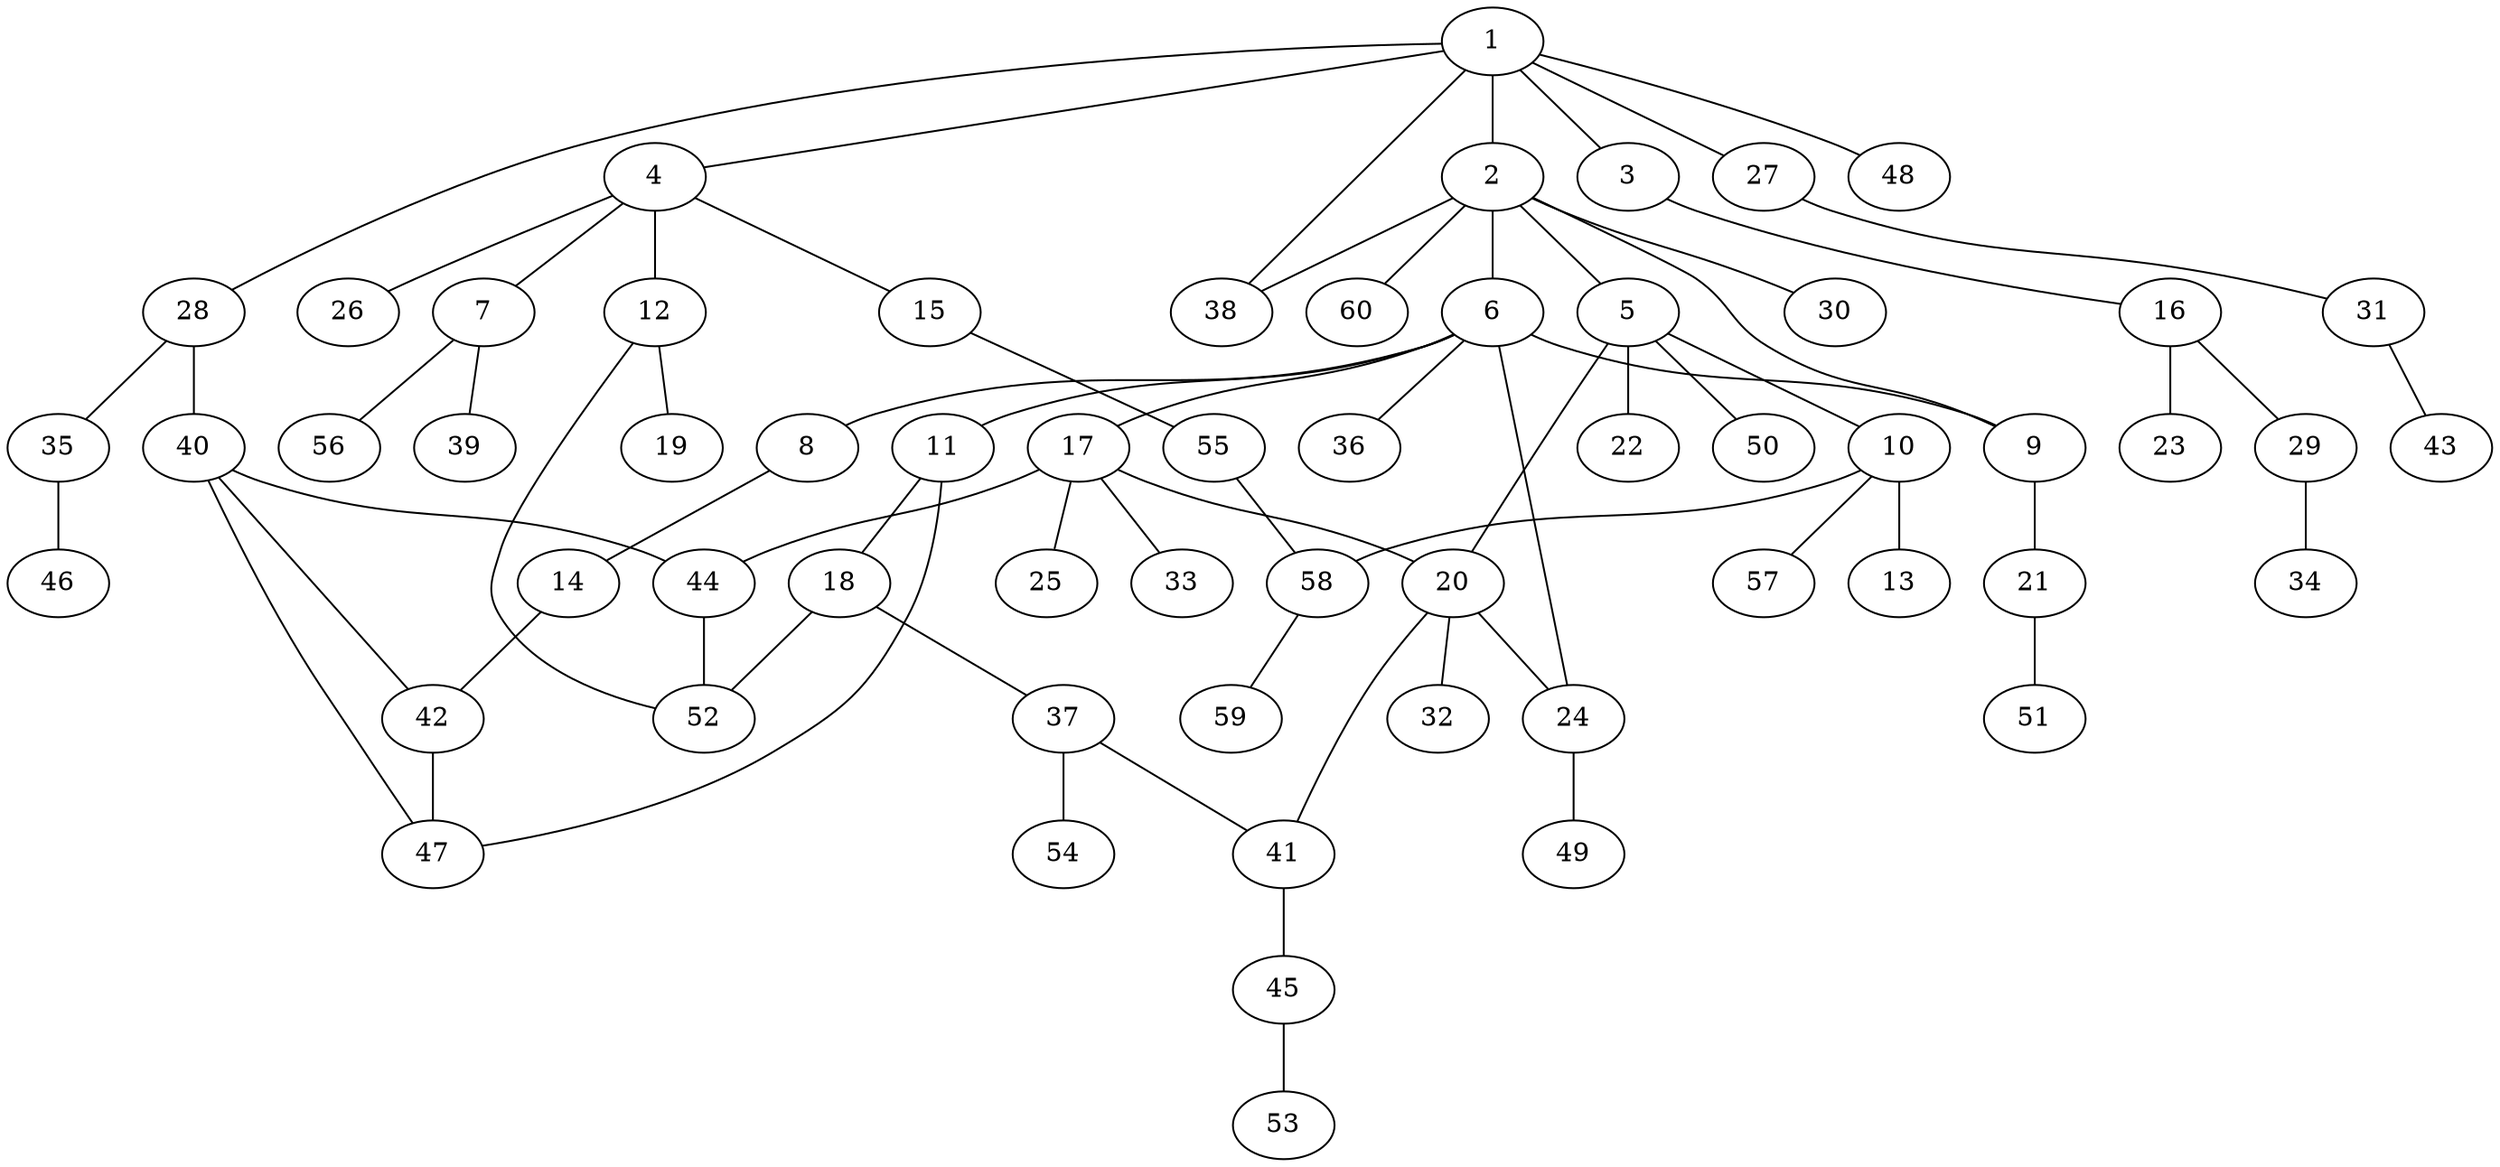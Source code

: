 graph graphname {1--2
1--3
1--4
1--27
1--28
1--38
1--48
2--5
2--6
2--9
2--30
2--38
2--60
3--16
4--7
4--12
4--15
4--26
5--10
5--20
5--22
5--50
6--8
6--9
6--11
6--17
6--24
6--36
7--39
7--56
8--14
9--21
10--13
10--57
10--58
11--18
11--47
12--19
12--52
14--42
15--55
16--23
16--29
17--20
17--25
17--33
17--44
18--37
18--52
20--24
20--32
20--41
21--51
24--49
27--31
28--35
28--40
29--34
31--43
35--46
37--41
37--54
40--42
40--44
40--47
41--45
42--47
44--52
45--53
55--58
58--59
}
